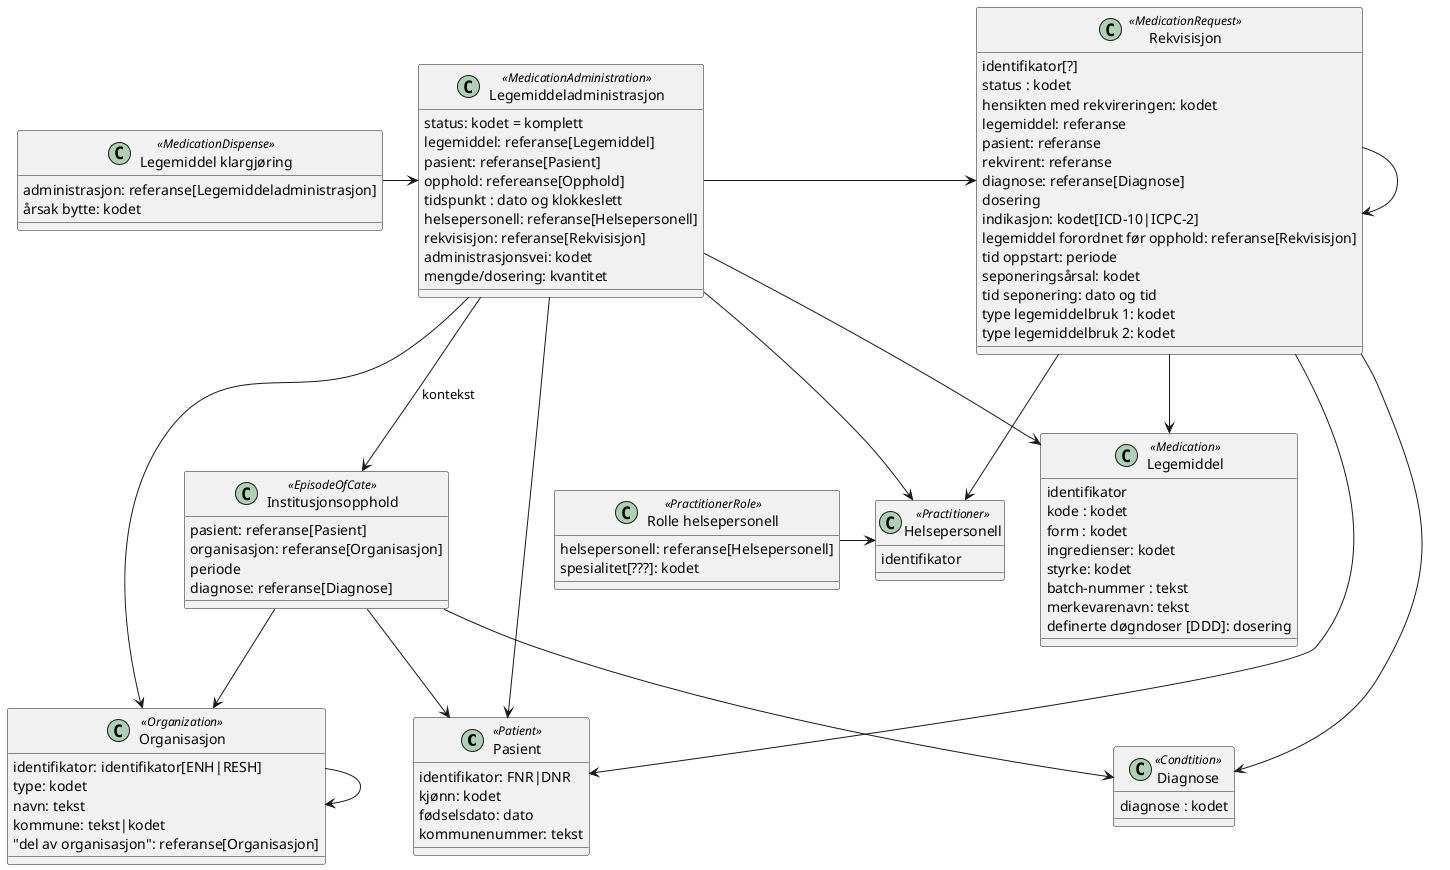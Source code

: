 @startuml

class Pasient <<Patient>> {
   identifikator: FNR|DNR
   kjønn: kodet
   fødselsdato: dato
   kommunenummer: tekst 
}
class Legemiddeladministrasjon <<MedicationAdministration>> {
   status: kodet = komplett
   legemiddel: referanse[Legemiddel]
   pasient: referanse[Pasient]
   opphold: refereanse[Opphold]
   tidspunkt : dato og klokkeslett
   helsepersonell: referanse[Helsepersonell]
   rekvisisjon: referanse[Rekvisisjon]
   administrasjonsvei: kodet
   mengde/dosering: kvantitet
}

Legemiddeladministrasjon -> Legemiddel 
Legemiddeladministrasjon --> Pasient
Legemiddeladministrasjon --> Helsepersonell
Legemiddeladministrasjon --> Organisasjon
Legemiddeladministrasjon -> Rekvisisjon
Legemiddeladministrasjon --> Institusjonsopphold : kontekst

class Legemiddel <<Medication>> {
   identifikator
   kode : kodet
   form : kodet
   ingredienser: kodet
   styrke: kodet
   batch-nummer : tekst
   merkevarenavn: tekst
   definerte døgndoser [DDD]: dosering
}

class Helsepersonell <<Practitioner>> {
   identifikator
}
class Organisasjon <<Organization>> {
   identifikator: identifikator[ENH|RESH]
   type: kodet
   navn: tekst
   kommune: tekst|kodet
   "del av organisasjon": referanse[Organisasjon]
}

Organisasjon --> Organisasjon

class Institusjonsopphold <<EpisodeOfCate>> {
    pasient: referanse[Pasient]
    organisasjon: referanse[Organisasjon]
    periode
    diagnose: referanse[Diagnose]
}

Institusjonsopphold --> Pasient
Institusjonsopphold --> Organisasjon
Institusjonsopphold --> Diagnose

class Diagnose <<Condtition>> {
   diagnose : kodet
}

class Rekvisisjon <<MedicationRequest>> {
    identifikator[?]
    status : kodet
    hensikten med rekvireringen: kodet
    legemiddel: referanse
    pasient: referanse
    rekvirent: referanse
    diagnose: referanse[Diagnose]
    dosering
    indikasjon: kodet[ICD-10|ICPC-2]
    legemiddel forordnet før opphold: referanse[Rekvisisjon]
    tid oppstart: periode
    seponeringsårsal: kodet
    tid seponering: dato og tid
    type legemiddelbruk 1: kodet
    type legemiddelbruk 2: kodet
}

Rekvisisjon --> Diagnose
Rekvisisjon --> Legemiddel
Rekvisisjon --> Pasient
Rekvisisjon --> Helsepersonell
Rekvisisjon -> Rekvisisjon

class "Legemiddel klargjøring" <<MedicationDispense>> {
    administrasjon: referanse[Legemiddeladministrasjon]
    årsak bytte: kodet
} 

"Legemiddel klargjøring" -> Legemiddeladministrasjon

class "Rolle helsepersonell" <<PractitionerRole>> {
    helsepersonell: referanse[Helsepersonell]
    spesialitet[???]: kodet
}

"Rolle helsepersonell" -> Helsepersonell


@enduml

